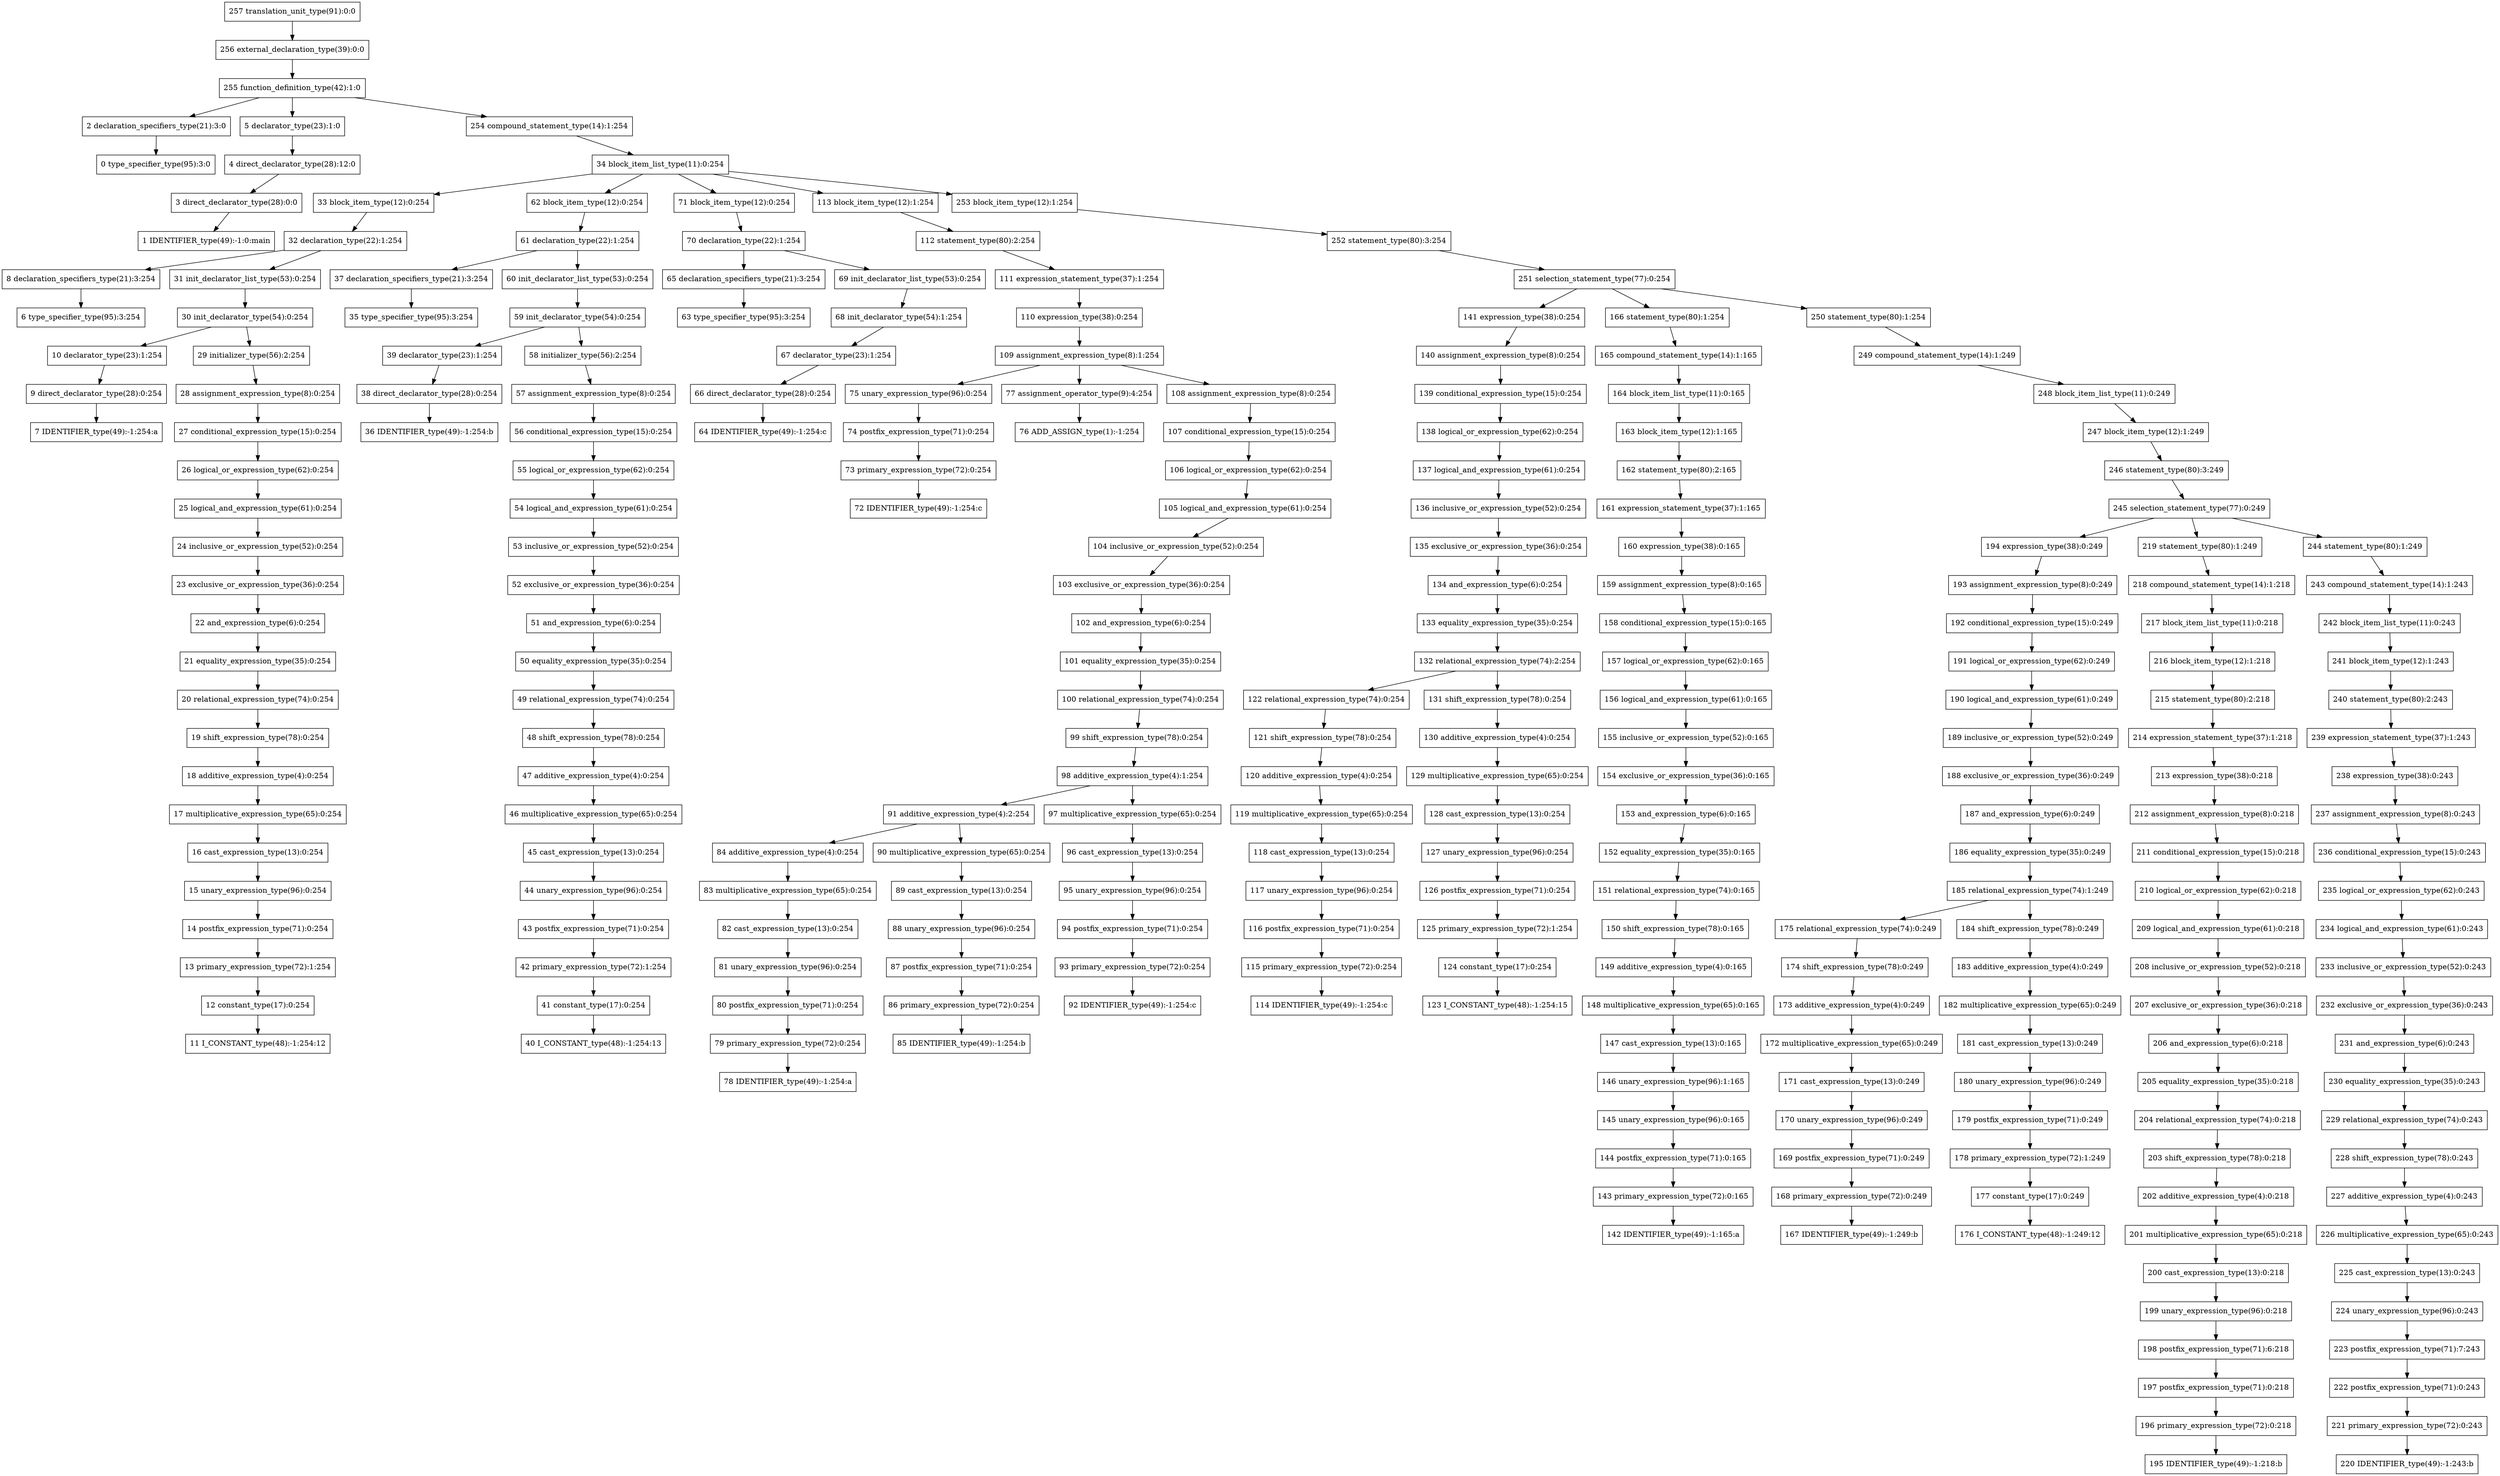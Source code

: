 digraph G{
257[shape=box, label="257 translation_unit_type(91):0:0"];
256[shape=box, label="256 external_declaration_type(39):0:0"];
257->256;
256[shape=box, label="256 external_declaration_type(39):0:0"];
255[shape=box, label="255 function_definition_type(42):1:0"];
256->255;
255[shape=box, label="255 function_definition_type(42):1:0"];
2[shape=box, label="2 declaration_specifiers_type(21):3:0"];
255->2;
2[shape=box, label="2 declaration_specifiers_type(21):3:0"];
0[shape=box, label="0 type_specifier_type(95):3:0"];
2->0;
0[shape=box, label="0 type_specifier_type(95):3:0"];
5[shape=box, label="5 declarator_type(23):1:0"];
255->5;
5[shape=box, label="5 declarator_type(23):1:0"];
4[shape=box, label="4 direct_declarator_type(28):12:0"];
5->4;
4[shape=box, label="4 direct_declarator_type(28):12:0"];
3[shape=box, label="3 direct_declarator_type(28):0:0"];
4->3;
3[shape=box, label="3 direct_declarator_type(28):0:0"];
1[shape=box, label="1 IDENTIFIER_type(49):-1:0:main"];
3->1;
1[shape=box, label="1 IDENTIFIER_type(49):-1:0:main"];
254[shape=box, label="254 compound_statement_type(14):1:254"];
255->254;
254[shape=box, label="254 compound_statement_type(14):1:254"];
34[shape=box, label="34 block_item_list_type(11):0:254"];
254->34;
34[shape=box, label="34 block_item_list_type(11):0:254"];
33[shape=box, label="33 block_item_type(12):0:254"];
34->33;
33[shape=box, label="33 block_item_type(12):0:254"];
32[shape=box, label="32 declaration_type(22):1:254"];
33->32;
32[shape=box, label="32 declaration_type(22):1:254"];
8[shape=box, label="8 declaration_specifiers_type(21):3:254"];
32->8;
8[shape=box, label="8 declaration_specifiers_type(21):3:254"];
6[shape=box, label="6 type_specifier_type(95):3:254"];
8->6;
6[shape=box, label="6 type_specifier_type(95):3:254"];
31[shape=box, label="31 init_declarator_list_type(53):0:254"];
32->31;
31[shape=box, label="31 init_declarator_list_type(53):0:254"];
30[shape=box, label="30 init_declarator_type(54):0:254"];
31->30;
30[shape=box, label="30 init_declarator_type(54):0:254"];
10[shape=box, label="10 declarator_type(23):1:254"];
30->10;
10[shape=box, label="10 declarator_type(23):1:254"];
9[shape=box, label="9 direct_declarator_type(28):0:254"];
10->9;
9[shape=box, label="9 direct_declarator_type(28):0:254"];
7[shape=box, label="7 IDENTIFIER_type(49):-1:254:a"];
9->7;
7[shape=box, label="7 IDENTIFIER_type(49):-1:254:a"];
29[shape=box, label="29 initializer_type(56):2:254"];
30->29;
29[shape=box, label="29 initializer_type(56):2:254"];
28[shape=box, label="28 assignment_expression_type(8):0:254"];
29->28;
28[shape=box, label="28 assignment_expression_type(8):0:254"];
27[shape=box, label="27 conditional_expression_type(15):0:254"];
28->27;
27[shape=box, label="27 conditional_expression_type(15):0:254"];
26[shape=box, label="26 logical_or_expression_type(62):0:254"];
27->26;
26[shape=box, label="26 logical_or_expression_type(62):0:254"];
25[shape=box, label="25 logical_and_expression_type(61):0:254"];
26->25;
25[shape=box, label="25 logical_and_expression_type(61):0:254"];
24[shape=box, label="24 inclusive_or_expression_type(52):0:254"];
25->24;
24[shape=box, label="24 inclusive_or_expression_type(52):0:254"];
23[shape=box, label="23 exclusive_or_expression_type(36):0:254"];
24->23;
23[shape=box, label="23 exclusive_or_expression_type(36):0:254"];
22[shape=box, label="22 and_expression_type(6):0:254"];
23->22;
22[shape=box, label="22 and_expression_type(6):0:254"];
21[shape=box, label="21 equality_expression_type(35):0:254"];
22->21;
21[shape=box, label="21 equality_expression_type(35):0:254"];
20[shape=box, label="20 relational_expression_type(74):0:254"];
21->20;
20[shape=box, label="20 relational_expression_type(74):0:254"];
19[shape=box, label="19 shift_expression_type(78):0:254"];
20->19;
19[shape=box, label="19 shift_expression_type(78):0:254"];
18[shape=box, label="18 additive_expression_type(4):0:254"];
19->18;
18[shape=box, label="18 additive_expression_type(4):0:254"];
17[shape=box, label="17 multiplicative_expression_type(65):0:254"];
18->17;
17[shape=box, label="17 multiplicative_expression_type(65):0:254"];
16[shape=box, label="16 cast_expression_type(13):0:254"];
17->16;
16[shape=box, label="16 cast_expression_type(13):0:254"];
15[shape=box, label="15 unary_expression_type(96):0:254"];
16->15;
15[shape=box, label="15 unary_expression_type(96):0:254"];
14[shape=box, label="14 postfix_expression_type(71):0:254"];
15->14;
14[shape=box, label="14 postfix_expression_type(71):0:254"];
13[shape=box, label="13 primary_expression_type(72):1:254"];
14->13;
13[shape=box, label="13 primary_expression_type(72):1:254"];
12[shape=box, label="12 constant_type(17):0:254"];
13->12;
12[shape=box, label="12 constant_type(17):0:254"];
11[shape=box, label="11 I_CONSTANT_type(48):-1:254:12"];
12->11;
11[shape=box, label="11 I_CONSTANT_type(48):-1:254:12"];
62[shape=box, label="62 block_item_type(12):0:254"];
34->62;
62[shape=box, label="62 block_item_type(12):0:254"];
61[shape=box, label="61 declaration_type(22):1:254"];
62->61;
61[shape=box, label="61 declaration_type(22):1:254"];
37[shape=box, label="37 declaration_specifiers_type(21):3:254"];
61->37;
37[shape=box, label="37 declaration_specifiers_type(21):3:254"];
35[shape=box, label="35 type_specifier_type(95):3:254"];
37->35;
35[shape=box, label="35 type_specifier_type(95):3:254"];
60[shape=box, label="60 init_declarator_list_type(53):0:254"];
61->60;
60[shape=box, label="60 init_declarator_list_type(53):0:254"];
59[shape=box, label="59 init_declarator_type(54):0:254"];
60->59;
59[shape=box, label="59 init_declarator_type(54):0:254"];
39[shape=box, label="39 declarator_type(23):1:254"];
59->39;
39[shape=box, label="39 declarator_type(23):1:254"];
38[shape=box, label="38 direct_declarator_type(28):0:254"];
39->38;
38[shape=box, label="38 direct_declarator_type(28):0:254"];
36[shape=box, label="36 IDENTIFIER_type(49):-1:254:b"];
38->36;
36[shape=box, label="36 IDENTIFIER_type(49):-1:254:b"];
58[shape=box, label="58 initializer_type(56):2:254"];
59->58;
58[shape=box, label="58 initializer_type(56):2:254"];
57[shape=box, label="57 assignment_expression_type(8):0:254"];
58->57;
57[shape=box, label="57 assignment_expression_type(8):0:254"];
56[shape=box, label="56 conditional_expression_type(15):0:254"];
57->56;
56[shape=box, label="56 conditional_expression_type(15):0:254"];
55[shape=box, label="55 logical_or_expression_type(62):0:254"];
56->55;
55[shape=box, label="55 logical_or_expression_type(62):0:254"];
54[shape=box, label="54 logical_and_expression_type(61):0:254"];
55->54;
54[shape=box, label="54 logical_and_expression_type(61):0:254"];
53[shape=box, label="53 inclusive_or_expression_type(52):0:254"];
54->53;
53[shape=box, label="53 inclusive_or_expression_type(52):0:254"];
52[shape=box, label="52 exclusive_or_expression_type(36):0:254"];
53->52;
52[shape=box, label="52 exclusive_or_expression_type(36):0:254"];
51[shape=box, label="51 and_expression_type(6):0:254"];
52->51;
51[shape=box, label="51 and_expression_type(6):0:254"];
50[shape=box, label="50 equality_expression_type(35):0:254"];
51->50;
50[shape=box, label="50 equality_expression_type(35):0:254"];
49[shape=box, label="49 relational_expression_type(74):0:254"];
50->49;
49[shape=box, label="49 relational_expression_type(74):0:254"];
48[shape=box, label="48 shift_expression_type(78):0:254"];
49->48;
48[shape=box, label="48 shift_expression_type(78):0:254"];
47[shape=box, label="47 additive_expression_type(4):0:254"];
48->47;
47[shape=box, label="47 additive_expression_type(4):0:254"];
46[shape=box, label="46 multiplicative_expression_type(65):0:254"];
47->46;
46[shape=box, label="46 multiplicative_expression_type(65):0:254"];
45[shape=box, label="45 cast_expression_type(13):0:254"];
46->45;
45[shape=box, label="45 cast_expression_type(13):0:254"];
44[shape=box, label="44 unary_expression_type(96):0:254"];
45->44;
44[shape=box, label="44 unary_expression_type(96):0:254"];
43[shape=box, label="43 postfix_expression_type(71):0:254"];
44->43;
43[shape=box, label="43 postfix_expression_type(71):0:254"];
42[shape=box, label="42 primary_expression_type(72):1:254"];
43->42;
42[shape=box, label="42 primary_expression_type(72):1:254"];
41[shape=box, label="41 constant_type(17):0:254"];
42->41;
41[shape=box, label="41 constant_type(17):0:254"];
40[shape=box, label="40 I_CONSTANT_type(48):-1:254:13"];
41->40;
40[shape=box, label="40 I_CONSTANT_type(48):-1:254:13"];
71[shape=box, label="71 block_item_type(12):0:254"];
34->71;
71[shape=box, label="71 block_item_type(12):0:254"];
70[shape=box, label="70 declaration_type(22):1:254"];
71->70;
70[shape=box, label="70 declaration_type(22):1:254"];
65[shape=box, label="65 declaration_specifiers_type(21):3:254"];
70->65;
65[shape=box, label="65 declaration_specifiers_type(21):3:254"];
63[shape=box, label="63 type_specifier_type(95):3:254"];
65->63;
63[shape=box, label="63 type_specifier_type(95):3:254"];
69[shape=box, label="69 init_declarator_list_type(53):0:254"];
70->69;
69[shape=box, label="69 init_declarator_list_type(53):0:254"];
68[shape=box, label="68 init_declarator_type(54):1:254"];
69->68;
68[shape=box, label="68 init_declarator_type(54):1:254"];
67[shape=box, label="67 declarator_type(23):1:254"];
68->67;
67[shape=box, label="67 declarator_type(23):1:254"];
66[shape=box, label="66 direct_declarator_type(28):0:254"];
67->66;
66[shape=box, label="66 direct_declarator_type(28):0:254"];
64[shape=box, label="64 IDENTIFIER_type(49):-1:254:c"];
66->64;
64[shape=box, label="64 IDENTIFIER_type(49):-1:254:c"];
113[shape=box, label="113 block_item_type(12):1:254"];
34->113;
113[shape=box, label="113 block_item_type(12):1:254"];
112[shape=box, label="112 statement_type(80):2:254"];
113->112;
112[shape=box, label="112 statement_type(80):2:254"];
111[shape=box, label="111 expression_statement_type(37):1:254"];
112->111;
111[shape=box, label="111 expression_statement_type(37):1:254"];
110[shape=box, label="110 expression_type(38):0:254"];
111->110;
110[shape=box, label="110 expression_type(38):0:254"];
109[shape=box, label="109 assignment_expression_type(8):1:254"];
110->109;
109[shape=box, label="109 assignment_expression_type(8):1:254"];
75[shape=box, label="75 unary_expression_type(96):0:254"];
109->75;
75[shape=box, label="75 unary_expression_type(96):0:254"];
74[shape=box, label="74 postfix_expression_type(71):0:254"];
75->74;
74[shape=box, label="74 postfix_expression_type(71):0:254"];
73[shape=box, label="73 primary_expression_type(72):0:254"];
74->73;
73[shape=box, label="73 primary_expression_type(72):0:254"];
72[shape=box, label="72 IDENTIFIER_type(49):-1:254:c"];
73->72;
72[shape=box, label="72 IDENTIFIER_type(49):-1:254:c"];
77[shape=box, label="77 assignment_operator_type(9):4:254"];
109->77;
77[shape=box, label="77 assignment_operator_type(9):4:254"];
76[shape=box, label="76 ADD_ASSIGN_type(1):-1:254"];
77->76;
76[shape=box, label="76 ADD_ASSIGN_type(1):-1:254"];
108[shape=box, label="108 assignment_expression_type(8):0:254"];
109->108;
108[shape=box, label="108 assignment_expression_type(8):0:254"];
107[shape=box, label="107 conditional_expression_type(15):0:254"];
108->107;
107[shape=box, label="107 conditional_expression_type(15):0:254"];
106[shape=box, label="106 logical_or_expression_type(62):0:254"];
107->106;
106[shape=box, label="106 logical_or_expression_type(62):0:254"];
105[shape=box, label="105 logical_and_expression_type(61):0:254"];
106->105;
105[shape=box, label="105 logical_and_expression_type(61):0:254"];
104[shape=box, label="104 inclusive_or_expression_type(52):0:254"];
105->104;
104[shape=box, label="104 inclusive_or_expression_type(52):0:254"];
103[shape=box, label="103 exclusive_or_expression_type(36):0:254"];
104->103;
103[shape=box, label="103 exclusive_or_expression_type(36):0:254"];
102[shape=box, label="102 and_expression_type(6):0:254"];
103->102;
102[shape=box, label="102 and_expression_type(6):0:254"];
101[shape=box, label="101 equality_expression_type(35):0:254"];
102->101;
101[shape=box, label="101 equality_expression_type(35):0:254"];
100[shape=box, label="100 relational_expression_type(74):0:254"];
101->100;
100[shape=box, label="100 relational_expression_type(74):0:254"];
99[shape=box, label="99 shift_expression_type(78):0:254"];
100->99;
99[shape=box, label="99 shift_expression_type(78):0:254"];
98[shape=box, label="98 additive_expression_type(4):1:254"];
99->98;
98[shape=box, label="98 additive_expression_type(4):1:254"];
91[shape=box, label="91 additive_expression_type(4):2:254"];
98->91;
91[shape=box, label="91 additive_expression_type(4):2:254"];
84[shape=box, label="84 additive_expression_type(4):0:254"];
91->84;
84[shape=box, label="84 additive_expression_type(4):0:254"];
83[shape=box, label="83 multiplicative_expression_type(65):0:254"];
84->83;
83[shape=box, label="83 multiplicative_expression_type(65):0:254"];
82[shape=box, label="82 cast_expression_type(13):0:254"];
83->82;
82[shape=box, label="82 cast_expression_type(13):0:254"];
81[shape=box, label="81 unary_expression_type(96):0:254"];
82->81;
81[shape=box, label="81 unary_expression_type(96):0:254"];
80[shape=box, label="80 postfix_expression_type(71):0:254"];
81->80;
80[shape=box, label="80 postfix_expression_type(71):0:254"];
79[shape=box, label="79 primary_expression_type(72):0:254"];
80->79;
79[shape=box, label="79 primary_expression_type(72):0:254"];
78[shape=box, label="78 IDENTIFIER_type(49):-1:254:a"];
79->78;
78[shape=box, label="78 IDENTIFIER_type(49):-1:254:a"];
90[shape=box, label="90 multiplicative_expression_type(65):0:254"];
91->90;
90[shape=box, label="90 multiplicative_expression_type(65):0:254"];
89[shape=box, label="89 cast_expression_type(13):0:254"];
90->89;
89[shape=box, label="89 cast_expression_type(13):0:254"];
88[shape=box, label="88 unary_expression_type(96):0:254"];
89->88;
88[shape=box, label="88 unary_expression_type(96):0:254"];
87[shape=box, label="87 postfix_expression_type(71):0:254"];
88->87;
87[shape=box, label="87 postfix_expression_type(71):0:254"];
86[shape=box, label="86 primary_expression_type(72):0:254"];
87->86;
86[shape=box, label="86 primary_expression_type(72):0:254"];
85[shape=box, label="85 IDENTIFIER_type(49):-1:254:b"];
86->85;
85[shape=box, label="85 IDENTIFIER_type(49):-1:254:b"];
97[shape=box, label="97 multiplicative_expression_type(65):0:254"];
98->97;
97[shape=box, label="97 multiplicative_expression_type(65):0:254"];
96[shape=box, label="96 cast_expression_type(13):0:254"];
97->96;
96[shape=box, label="96 cast_expression_type(13):0:254"];
95[shape=box, label="95 unary_expression_type(96):0:254"];
96->95;
95[shape=box, label="95 unary_expression_type(96):0:254"];
94[shape=box, label="94 postfix_expression_type(71):0:254"];
95->94;
94[shape=box, label="94 postfix_expression_type(71):0:254"];
93[shape=box, label="93 primary_expression_type(72):0:254"];
94->93;
93[shape=box, label="93 primary_expression_type(72):0:254"];
92[shape=box, label="92 IDENTIFIER_type(49):-1:254:c"];
93->92;
92[shape=box, label="92 IDENTIFIER_type(49):-1:254:c"];
253[shape=box, label="253 block_item_type(12):1:254"];
34->253;
253[shape=box, label="253 block_item_type(12):1:254"];
252[shape=box, label="252 statement_type(80):3:254"];
253->252;
252[shape=box, label="252 statement_type(80):3:254"];
251[shape=box, label="251 selection_statement_type(77):0:254"];
252->251;
251[shape=box, label="251 selection_statement_type(77):0:254"];
141[shape=box, label="141 expression_type(38):0:254"];
251->141;
141[shape=box, label="141 expression_type(38):0:254"];
140[shape=box, label="140 assignment_expression_type(8):0:254"];
141->140;
140[shape=box, label="140 assignment_expression_type(8):0:254"];
139[shape=box, label="139 conditional_expression_type(15):0:254"];
140->139;
139[shape=box, label="139 conditional_expression_type(15):0:254"];
138[shape=box, label="138 logical_or_expression_type(62):0:254"];
139->138;
138[shape=box, label="138 logical_or_expression_type(62):0:254"];
137[shape=box, label="137 logical_and_expression_type(61):0:254"];
138->137;
137[shape=box, label="137 logical_and_expression_type(61):0:254"];
136[shape=box, label="136 inclusive_or_expression_type(52):0:254"];
137->136;
136[shape=box, label="136 inclusive_or_expression_type(52):0:254"];
135[shape=box, label="135 exclusive_or_expression_type(36):0:254"];
136->135;
135[shape=box, label="135 exclusive_or_expression_type(36):0:254"];
134[shape=box, label="134 and_expression_type(6):0:254"];
135->134;
134[shape=box, label="134 and_expression_type(6):0:254"];
133[shape=box, label="133 equality_expression_type(35):0:254"];
134->133;
133[shape=box, label="133 equality_expression_type(35):0:254"];
132[shape=box, label="132 relational_expression_type(74):2:254"];
133->132;
132[shape=box, label="132 relational_expression_type(74):2:254"];
122[shape=box, label="122 relational_expression_type(74):0:254"];
132->122;
122[shape=box, label="122 relational_expression_type(74):0:254"];
121[shape=box, label="121 shift_expression_type(78):0:254"];
122->121;
121[shape=box, label="121 shift_expression_type(78):0:254"];
120[shape=box, label="120 additive_expression_type(4):0:254"];
121->120;
120[shape=box, label="120 additive_expression_type(4):0:254"];
119[shape=box, label="119 multiplicative_expression_type(65):0:254"];
120->119;
119[shape=box, label="119 multiplicative_expression_type(65):0:254"];
118[shape=box, label="118 cast_expression_type(13):0:254"];
119->118;
118[shape=box, label="118 cast_expression_type(13):0:254"];
117[shape=box, label="117 unary_expression_type(96):0:254"];
118->117;
117[shape=box, label="117 unary_expression_type(96):0:254"];
116[shape=box, label="116 postfix_expression_type(71):0:254"];
117->116;
116[shape=box, label="116 postfix_expression_type(71):0:254"];
115[shape=box, label="115 primary_expression_type(72):0:254"];
116->115;
115[shape=box, label="115 primary_expression_type(72):0:254"];
114[shape=box, label="114 IDENTIFIER_type(49):-1:254:c"];
115->114;
114[shape=box, label="114 IDENTIFIER_type(49):-1:254:c"];
131[shape=box, label="131 shift_expression_type(78):0:254"];
132->131;
131[shape=box, label="131 shift_expression_type(78):0:254"];
130[shape=box, label="130 additive_expression_type(4):0:254"];
131->130;
130[shape=box, label="130 additive_expression_type(4):0:254"];
129[shape=box, label="129 multiplicative_expression_type(65):0:254"];
130->129;
129[shape=box, label="129 multiplicative_expression_type(65):0:254"];
128[shape=box, label="128 cast_expression_type(13):0:254"];
129->128;
128[shape=box, label="128 cast_expression_type(13):0:254"];
127[shape=box, label="127 unary_expression_type(96):0:254"];
128->127;
127[shape=box, label="127 unary_expression_type(96):0:254"];
126[shape=box, label="126 postfix_expression_type(71):0:254"];
127->126;
126[shape=box, label="126 postfix_expression_type(71):0:254"];
125[shape=box, label="125 primary_expression_type(72):1:254"];
126->125;
125[shape=box, label="125 primary_expression_type(72):1:254"];
124[shape=box, label="124 constant_type(17):0:254"];
125->124;
124[shape=box, label="124 constant_type(17):0:254"];
123[shape=box, label="123 I_CONSTANT_type(48):-1:254:15"];
124->123;
123[shape=box, label="123 I_CONSTANT_type(48):-1:254:15"];
166[shape=box, label="166 statement_type(80):1:254"];
251->166;
166[shape=box, label="166 statement_type(80):1:254"];
165[shape=box, label="165 compound_statement_type(14):1:165"];
166->165;
165[shape=box, label="165 compound_statement_type(14):1:165"];
164[shape=box, label="164 block_item_list_type(11):0:165"];
165->164;
164[shape=box, label="164 block_item_list_type(11):0:165"];
163[shape=box, label="163 block_item_type(12):1:165"];
164->163;
163[shape=box, label="163 block_item_type(12):1:165"];
162[shape=box, label="162 statement_type(80):2:165"];
163->162;
162[shape=box, label="162 statement_type(80):2:165"];
161[shape=box, label="161 expression_statement_type(37):1:165"];
162->161;
161[shape=box, label="161 expression_statement_type(37):1:165"];
160[shape=box, label="160 expression_type(38):0:165"];
161->160;
160[shape=box, label="160 expression_type(38):0:165"];
159[shape=box, label="159 assignment_expression_type(8):0:165"];
160->159;
159[shape=box, label="159 assignment_expression_type(8):0:165"];
158[shape=box, label="158 conditional_expression_type(15):0:165"];
159->158;
158[shape=box, label="158 conditional_expression_type(15):0:165"];
157[shape=box, label="157 logical_or_expression_type(62):0:165"];
158->157;
157[shape=box, label="157 logical_or_expression_type(62):0:165"];
156[shape=box, label="156 logical_and_expression_type(61):0:165"];
157->156;
156[shape=box, label="156 logical_and_expression_type(61):0:165"];
155[shape=box, label="155 inclusive_or_expression_type(52):0:165"];
156->155;
155[shape=box, label="155 inclusive_or_expression_type(52):0:165"];
154[shape=box, label="154 exclusive_or_expression_type(36):0:165"];
155->154;
154[shape=box, label="154 exclusive_or_expression_type(36):0:165"];
153[shape=box, label="153 and_expression_type(6):0:165"];
154->153;
153[shape=box, label="153 and_expression_type(6):0:165"];
152[shape=box, label="152 equality_expression_type(35):0:165"];
153->152;
152[shape=box, label="152 equality_expression_type(35):0:165"];
151[shape=box, label="151 relational_expression_type(74):0:165"];
152->151;
151[shape=box, label="151 relational_expression_type(74):0:165"];
150[shape=box, label="150 shift_expression_type(78):0:165"];
151->150;
150[shape=box, label="150 shift_expression_type(78):0:165"];
149[shape=box, label="149 additive_expression_type(4):0:165"];
150->149;
149[shape=box, label="149 additive_expression_type(4):0:165"];
148[shape=box, label="148 multiplicative_expression_type(65):0:165"];
149->148;
148[shape=box, label="148 multiplicative_expression_type(65):0:165"];
147[shape=box, label="147 cast_expression_type(13):0:165"];
148->147;
147[shape=box, label="147 cast_expression_type(13):0:165"];
146[shape=box, label="146 unary_expression_type(96):1:165"];
147->146;
146[shape=box, label="146 unary_expression_type(96):1:165"];
145[shape=box, label="145 unary_expression_type(96):0:165"];
146->145;
145[shape=box, label="145 unary_expression_type(96):0:165"];
144[shape=box, label="144 postfix_expression_type(71):0:165"];
145->144;
144[shape=box, label="144 postfix_expression_type(71):0:165"];
143[shape=box, label="143 primary_expression_type(72):0:165"];
144->143;
143[shape=box, label="143 primary_expression_type(72):0:165"];
142[shape=box, label="142 IDENTIFIER_type(49):-1:165:a"];
143->142;
142[shape=box, label="142 IDENTIFIER_type(49):-1:165:a"];
250[shape=box, label="250 statement_type(80):1:254"];
251->250;
250[shape=box, label="250 statement_type(80):1:254"];
249[shape=box, label="249 compound_statement_type(14):1:249"];
250->249;
249[shape=box, label="249 compound_statement_type(14):1:249"];
248[shape=box, label="248 block_item_list_type(11):0:249"];
249->248;
248[shape=box, label="248 block_item_list_type(11):0:249"];
247[shape=box, label="247 block_item_type(12):1:249"];
248->247;
247[shape=box, label="247 block_item_type(12):1:249"];
246[shape=box, label="246 statement_type(80):3:249"];
247->246;
246[shape=box, label="246 statement_type(80):3:249"];
245[shape=box, label="245 selection_statement_type(77):0:249"];
246->245;
245[shape=box, label="245 selection_statement_type(77):0:249"];
194[shape=box, label="194 expression_type(38):0:249"];
245->194;
194[shape=box, label="194 expression_type(38):0:249"];
193[shape=box, label="193 assignment_expression_type(8):0:249"];
194->193;
193[shape=box, label="193 assignment_expression_type(8):0:249"];
192[shape=box, label="192 conditional_expression_type(15):0:249"];
193->192;
192[shape=box, label="192 conditional_expression_type(15):0:249"];
191[shape=box, label="191 logical_or_expression_type(62):0:249"];
192->191;
191[shape=box, label="191 logical_or_expression_type(62):0:249"];
190[shape=box, label="190 logical_and_expression_type(61):0:249"];
191->190;
190[shape=box, label="190 logical_and_expression_type(61):0:249"];
189[shape=box, label="189 inclusive_or_expression_type(52):0:249"];
190->189;
189[shape=box, label="189 inclusive_or_expression_type(52):0:249"];
188[shape=box, label="188 exclusive_or_expression_type(36):0:249"];
189->188;
188[shape=box, label="188 exclusive_or_expression_type(36):0:249"];
187[shape=box, label="187 and_expression_type(6):0:249"];
188->187;
187[shape=box, label="187 and_expression_type(6):0:249"];
186[shape=box, label="186 equality_expression_type(35):0:249"];
187->186;
186[shape=box, label="186 equality_expression_type(35):0:249"];
185[shape=box, label="185 relational_expression_type(74):1:249"];
186->185;
185[shape=box, label="185 relational_expression_type(74):1:249"];
175[shape=box, label="175 relational_expression_type(74):0:249"];
185->175;
175[shape=box, label="175 relational_expression_type(74):0:249"];
174[shape=box, label="174 shift_expression_type(78):0:249"];
175->174;
174[shape=box, label="174 shift_expression_type(78):0:249"];
173[shape=box, label="173 additive_expression_type(4):0:249"];
174->173;
173[shape=box, label="173 additive_expression_type(4):0:249"];
172[shape=box, label="172 multiplicative_expression_type(65):0:249"];
173->172;
172[shape=box, label="172 multiplicative_expression_type(65):0:249"];
171[shape=box, label="171 cast_expression_type(13):0:249"];
172->171;
171[shape=box, label="171 cast_expression_type(13):0:249"];
170[shape=box, label="170 unary_expression_type(96):0:249"];
171->170;
170[shape=box, label="170 unary_expression_type(96):0:249"];
169[shape=box, label="169 postfix_expression_type(71):0:249"];
170->169;
169[shape=box, label="169 postfix_expression_type(71):0:249"];
168[shape=box, label="168 primary_expression_type(72):0:249"];
169->168;
168[shape=box, label="168 primary_expression_type(72):0:249"];
167[shape=box, label="167 IDENTIFIER_type(49):-1:249:b"];
168->167;
167[shape=box, label="167 IDENTIFIER_type(49):-1:249:b"];
184[shape=box, label="184 shift_expression_type(78):0:249"];
185->184;
184[shape=box, label="184 shift_expression_type(78):0:249"];
183[shape=box, label="183 additive_expression_type(4):0:249"];
184->183;
183[shape=box, label="183 additive_expression_type(4):0:249"];
182[shape=box, label="182 multiplicative_expression_type(65):0:249"];
183->182;
182[shape=box, label="182 multiplicative_expression_type(65):0:249"];
181[shape=box, label="181 cast_expression_type(13):0:249"];
182->181;
181[shape=box, label="181 cast_expression_type(13):0:249"];
180[shape=box, label="180 unary_expression_type(96):0:249"];
181->180;
180[shape=box, label="180 unary_expression_type(96):0:249"];
179[shape=box, label="179 postfix_expression_type(71):0:249"];
180->179;
179[shape=box, label="179 postfix_expression_type(71):0:249"];
178[shape=box, label="178 primary_expression_type(72):1:249"];
179->178;
178[shape=box, label="178 primary_expression_type(72):1:249"];
177[shape=box, label="177 constant_type(17):0:249"];
178->177;
177[shape=box, label="177 constant_type(17):0:249"];
176[shape=box, label="176 I_CONSTANT_type(48):-1:249:12"];
177->176;
176[shape=box, label="176 I_CONSTANT_type(48):-1:249:12"];
219[shape=box, label="219 statement_type(80):1:249"];
245->219;
219[shape=box, label="219 statement_type(80):1:249"];
218[shape=box, label="218 compound_statement_type(14):1:218"];
219->218;
218[shape=box, label="218 compound_statement_type(14):1:218"];
217[shape=box, label="217 block_item_list_type(11):0:218"];
218->217;
217[shape=box, label="217 block_item_list_type(11):0:218"];
216[shape=box, label="216 block_item_type(12):1:218"];
217->216;
216[shape=box, label="216 block_item_type(12):1:218"];
215[shape=box, label="215 statement_type(80):2:218"];
216->215;
215[shape=box, label="215 statement_type(80):2:218"];
214[shape=box, label="214 expression_statement_type(37):1:218"];
215->214;
214[shape=box, label="214 expression_statement_type(37):1:218"];
213[shape=box, label="213 expression_type(38):0:218"];
214->213;
213[shape=box, label="213 expression_type(38):0:218"];
212[shape=box, label="212 assignment_expression_type(8):0:218"];
213->212;
212[shape=box, label="212 assignment_expression_type(8):0:218"];
211[shape=box, label="211 conditional_expression_type(15):0:218"];
212->211;
211[shape=box, label="211 conditional_expression_type(15):0:218"];
210[shape=box, label="210 logical_or_expression_type(62):0:218"];
211->210;
210[shape=box, label="210 logical_or_expression_type(62):0:218"];
209[shape=box, label="209 logical_and_expression_type(61):0:218"];
210->209;
209[shape=box, label="209 logical_and_expression_type(61):0:218"];
208[shape=box, label="208 inclusive_or_expression_type(52):0:218"];
209->208;
208[shape=box, label="208 inclusive_or_expression_type(52):0:218"];
207[shape=box, label="207 exclusive_or_expression_type(36):0:218"];
208->207;
207[shape=box, label="207 exclusive_or_expression_type(36):0:218"];
206[shape=box, label="206 and_expression_type(6):0:218"];
207->206;
206[shape=box, label="206 and_expression_type(6):0:218"];
205[shape=box, label="205 equality_expression_type(35):0:218"];
206->205;
205[shape=box, label="205 equality_expression_type(35):0:218"];
204[shape=box, label="204 relational_expression_type(74):0:218"];
205->204;
204[shape=box, label="204 relational_expression_type(74):0:218"];
203[shape=box, label="203 shift_expression_type(78):0:218"];
204->203;
203[shape=box, label="203 shift_expression_type(78):0:218"];
202[shape=box, label="202 additive_expression_type(4):0:218"];
203->202;
202[shape=box, label="202 additive_expression_type(4):0:218"];
201[shape=box, label="201 multiplicative_expression_type(65):0:218"];
202->201;
201[shape=box, label="201 multiplicative_expression_type(65):0:218"];
200[shape=box, label="200 cast_expression_type(13):0:218"];
201->200;
200[shape=box, label="200 cast_expression_type(13):0:218"];
199[shape=box, label="199 unary_expression_type(96):0:218"];
200->199;
199[shape=box, label="199 unary_expression_type(96):0:218"];
198[shape=box, label="198 postfix_expression_type(71):6:218"];
199->198;
198[shape=box, label="198 postfix_expression_type(71):6:218"];
197[shape=box, label="197 postfix_expression_type(71):0:218"];
198->197;
197[shape=box, label="197 postfix_expression_type(71):0:218"];
196[shape=box, label="196 primary_expression_type(72):0:218"];
197->196;
196[shape=box, label="196 primary_expression_type(72):0:218"];
195[shape=box, label="195 IDENTIFIER_type(49):-1:218:b"];
196->195;
195[shape=box, label="195 IDENTIFIER_type(49):-1:218:b"];
244[shape=box, label="244 statement_type(80):1:249"];
245->244;
244[shape=box, label="244 statement_type(80):1:249"];
243[shape=box, label="243 compound_statement_type(14):1:243"];
244->243;
243[shape=box, label="243 compound_statement_type(14):1:243"];
242[shape=box, label="242 block_item_list_type(11):0:243"];
243->242;
242[shape=box, label="242 block_item_list_type(11):0:243"];
241[shape=box, label="241 block_item_type(12):1:243"];
242->241;
241[shape=box, label="241 block_item_type(12):1:243"];
240[shape=box, label="240 statement_type(80):2:243"];
241->240;
240[shape=box, label="240 statement_type(80):2:243"];
239[shape=box, label="239 expression_statement_type(37):1:243"];
240->239;
239[shape=box, label="239 expression_statement_type(37):1:243"];
238[shape=box, label="238 expression_type(38):0:243"];
239->238;
238[shape=box, label="238 expression_type(38):0:243"];
237[shape=box, label="237 assignment_expression_type(8):0:243"];
238->237;
237[shape=box, label="237 assignment_expression_type(8):0:243"];
236[shape=box, label="236 conditional_expression_type(15):0:243"];
237->236;
236[shape=box, label="236 conditional_expression_type(15):0:243"];
235[shape=box, label="235 logical_or_expression_type(62):0:243"];
236->235;
235[shape=box, label="235 logical_or_expression_type(62):0:243"];
234[shape=box, label="234 logical_and_expression_type(61):0:243"];
235->234;
234[shape=box, label="234 logical_and_expression_type(61):0:243"];
233[shape=box, label="233 inclusive_or_expression_type(52):0:243"];
234->233;
233[shape=box, label="233 inclusive_or_expression_type(52):0:243"];
232[shape=box, label="232 exclusive_or_expression_type(36):0:243"];
233->232;
232[shape=box, label="232 exclusive_or_expression_type(36):0:243"];
231[shape=box, label="231 and_expression_type(6):0:243"];
232->231;
231[shape=box, label="231 and_expression_type(6):0:243"];
230[shape=box, label="230 equality_expression_type(35):0:243"];
231->230;
230[shape=box, label="230 equality_expression_type(35):0:243"];
229[shape=box, label="229 relational_expression_type(74):0:243"];
230->229;
229[shape=box, label="229 relational_expression_type(74):0:243"];
228[shape=box, label="228 shift_expression_type(78):0:243"];
229->228;
228[shape=box, label="228 shift_expression_type(78):0:243"];
227[shape=box, label="227 additive_expression_type(4):0:243"];
228->227;
227[shape=box, label="227 additive_expression_type(4):0:243"];
226[shape=box, label="226 multiplicative_expression_type(65):0:243"];
227->226;
226[shape=box, label="226 multiplicative_expression_type(65):0:243"];
225[shape=box, label="225 cast_expression_type(13):0:243"];
226->225;
225[shape=box, label="225 cast_expression_type(13):0:243"];
224[shape=box, label="224 unary_expression_type(96):0:243"];
225->224;
224[shape=box, label="224 unary_expression_type(96):0:243"];
223[shape=box, label="223 postfix_expression_type(71):7:243"];
224->223;
223[shape=box, label="223 postfix_expression_type(71):7:243"];
222[shape=box, label="222 postfix_expression_type(71):0:243"];
223->222;
222[shape=box, label="222 postfix_expression_type(71):0:243"];
221[shape=box, label="221 primary_expression_type(72):0:243"];
222->221;
221[shape=box, label="221 primary_expression_type(72):0:243"];
220[shape=box, label="220 IDENTIFIER_type(49):-1:243:b"];
221->220;
220[shape=box, label="220 IDENTIFIER_type(49):-1:243:b"];
}
